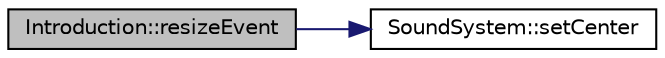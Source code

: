 digraph G
{
  edge [fontname="Helvetica",fontsize="10",labelfontname="Helvetica",labelfontsize="10"];
  node [fontname="Helvetica",fontsize="10",shape=record];
  rankdir="LR";
  Node1 [label="Introduction::resizeEvent",height=0.2,width=0.4,color="black", fillcolor="grey75", style="filled" fontcolor="black"];
  Node1 -> Node2 [color="midnightblue",fontsize="10",style="solid",fontname="Helvetica"];
  Node2 [label="SoundSystem::setCenter",height=0.2,width=0.4,color="black", fillcolor="white", style="filled",URL="$classSoundSystem.html#af47ec4f06a9a7b4b0b81af666a3d4dfb"];
}

